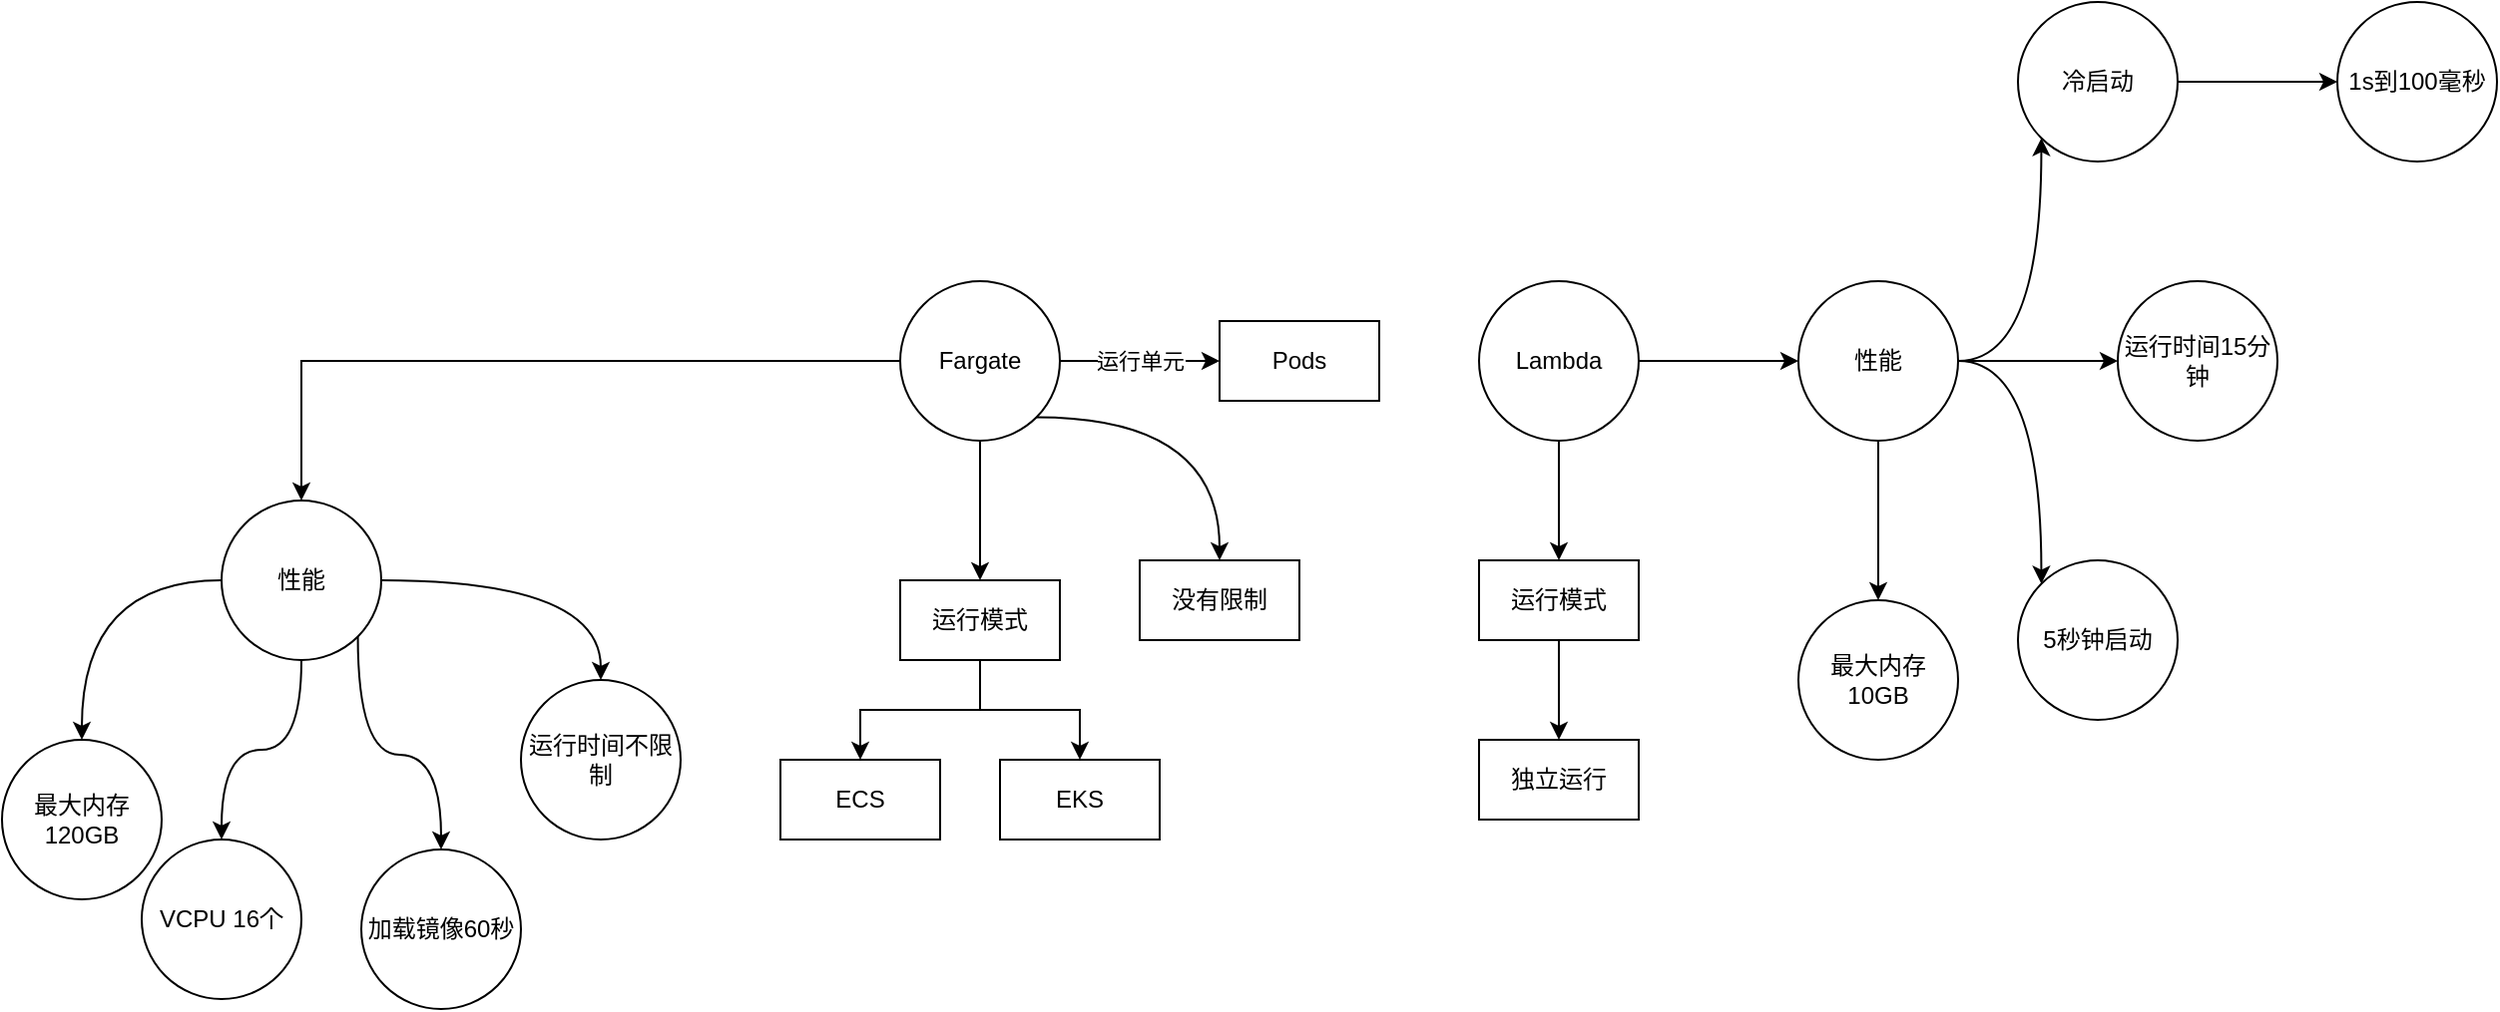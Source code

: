<mxfile version="21.6.8" type="github">
  <diagram name="第 1 页" id="3Qomf0ZwVqwUyz6eNNME">
    <mxGraphModel dx="1791" dy="1059" grid="1" gridSize="10" guides="1" tooltips="1" connect="1" arrows="1" fold="1" page="1" pageScale="1" pageWidth="827" pageHeight="1169" math="0" shadow="0">
      <root>
        <mxCell id="0" />
        <mxCell id="1" parent="0" />
        <mxCell id="0kSYCKuagn3ppkBqB00z-4" value="" style="edgeStyle=orthogonalEdgeStyle;rounded=0;orthogonalLoop=1;jettySize=auto;html=1;" edge="1" parent="1" source="0kSYCKuagn3ppkBqB00z-1" target="0kSYCKuagn3ppkBqB00z-3">
          <mxGeometry relative="1" as="geometry" />
        </mxCell>
        <mxCell id="0kSYCKuagn3ppkBqB00z-15" value="运行单元" style="edgeStyle=orthogonalEdgeStyle;rounded=0;orthogonalLoop=1;jettySize=auto;html=1;entryX=0;entryY=0.5;entryDx=0;entryDy=0;" edge="1" parent="1" source="0kSYCKuagn3ppkBqB00z-1" target="0kSYCKuagn3ppkBqB00z-14">
          <mxGeometry relative="1" as="geometry" />
        </mxCell>
        <mxCell id="0kSYCKuagn3ppkBqB00z-17" style="edgeStyle=orthogonalEdgeStyle;rounded=0;orthogonalLoop=1;jettySize=auto;html=1;exitX=1;exitY=1;exitDx=0;exitDy=0;curved=1;" edge="1" parent="1" source="0kSYCKuagn3ppkBqB00z-1" target="0kSYCKuagn3ppkBqB00z-16">
          <mxGeometry relative="1" as="geometry" />
        </mxCell>
        <mxCell id="0kSYCKuagn3ppkBqB00z-34" style="edgeStyle=orthogonalEdgeStyle;rounded=0;orthogonalLoop=1;jettySize=auto;html=1;" edge="1" parent="1" source="0kSYCKuagn3ppkBqB00z-1" target="0kSYCKuagn3ppkBqB00z-30">
          <mxGeometry relative="1" as="geometry" />
        </mxCell>
        <mxCell id="0kSYCKuagn3ppkBqB00z-1" value="Fargate" style="ellipse;whiteSpace=wrap;html=1;" vertex="1" parent="1">
          <mxGeometry x="260" y="260" width="80" height="80" as="geometry" />
        </mxCell>
        <mxCell id="0kSYCKuagn3ppkBqB00z-11" value="" style="edgeStyle=orthogonalEdgeStyle;rounded=0;orthogonalLoop=1;jettySize=auto;html=1;" edge="1" parent="1" source="0kSYCKuagn3ppkBqB00z-2" target="0kSYCKuagn3ppkBqB00z-10">
          <mxGeometry relative="1" as="geometry" />
        </mxCell>
        <mxCell id="0kSYCKuagn3ppkBqB00z-20" value="" style="edgeStyle=orthogonalEdgeStyle;rounded=0;orthogonalLoop=1;jettySize=auto;html=1;" edge="1" parent="1" source="0kSYCKuagn3ppkBqB00z-2" target="0kSYCKuagn3ppkBqB00z-19">
          <mxGeometry relative="1" as="geometry" />
        </mxCell>
        <mxCell id="0kSYCKuagn3ppkBqB00z-2" value="Lambda" style="ellipse;whiteSpace=wrap;html=1;" vertex="1" parent="1">
          <mxGeometry x="550" y="260" width="80" height="80" as="geometry" />
        </mxCell>
        <mxCell id="0kSYCKuagn3ppkBqB00z-7" style="edgeStyle=orthogonalEdgeStyle;rounded=0;orthogonalLoop=1;jettySize=auto;html=1;" edge="1" parent="1" source="0kSYCKuagn3ppkBqB00z-3" target="0kSYCKuagn3ppkBqB00z-5">
          <mxGeometry relative="1" as="geometry" />
        </mxCell>
        <mxCell id="0kSYCKuagn3ppkBqB00z-9" style="edgeStyle=orthogonalEdgeStyle;rounded=0;orthogonalLoop=1;jettySize=auto;html=1;entryX=0.5;entryY=0;entryDx=0;entryDy=0;" edge="1" parent="1" source="0kSYCKuagn3ppkBqB00z-3" target="0kSYCKuagn3ppkBqB00z-6">
          <mxGeometry relative="1" as="geometry" />
        </mxCell>
        <mxCell id="0kSYCKuagn3ppkBqB00z-3" value="运行模式" style="whiteSpace=wrap;html=1;" vertex="1" parent="1">
          <mxGeometry x="260" y="410" width="80" height="40" as="geometry" />
        </mxCell>
        <mxCell id="0kSYCKuagn3ppkBqB00z-5" value="ECS" style="whiteSpace=wrap;html=1;" vertex="1" parent="1">
          <mxGeometry x="200" y="500" width="80" height="40" as="geometry" />
        </mxCell>
        <mxCell id="0kSYCKuagn3ppkBqB00z-6" value="EKS" style="whiteSpace=wrap;html=1;" vertex="1" parent="1">
          <mxGeometry x="310" y="500" width="80" height="40" as="geometry" />
        </mxCell>
        <mxCell id="0kSYCKuagn3ppkBqB00z-13" value="" style="edgeStyle=orthogonalEdgeStyle;rounded=0;orthogonalLoop=1;jettySize=auto;html=1;" edge="1" parent="1" source="0kSYCKuagn3ppkBqB00z-10" target="0kSYCKuagn3ppkBqB00z-12">
          <mxGeometry relative="1" as="geometry" />
        </mxCell>
        <mxCell id="0kSYCKuagn3ppkBqB00z-10" value="运行模式" style="whiteSpace=wrap;html=1;" vertex="1" parent="1">
          <mxGeometry x="550" y="400" width="80" height="40" as="geometry" />
        </mxCell>
        <mxCell id="0kSYCKuagn3ppkBqB00z-12" value="独立运行" style="whiteSpace=wrap;html=1;" vertex="1" parent="1">
          <mxGeometry x="550" y="490" width="80" height="40" as="geometry" />
        </mxCell>
        <mxCell id="0kSYCKuagn3ppkBqB00z-14" value="Pods" style="whiteSpace=wrap;html=1;" vertex="1" parent="1">
          <mxGeometry x="420" y="280" width="80" height="40" as="geometry" />
        </mxCell>
        <mxCell id="0kSYCKuagn3ppkBqB00z-16" value="没有限制" style="whiteSpace=wrap;html=1;" vertex="1" parent="1">
          <mxGeometry x="380" y="400" width="80" height="40" as="geometry" />
        </mxCell>
        <mxCell id="0kSYCKuagn3ppkBqB00z-22" value="" style="edgeStyle=orthogonalEdgeStyle;rounded=0;orthogonalLoop=1;jettySize=auto;html=1;" edge="1" parent="1" source="0kSYCKuagn3ppkBqB00z-19" target="0kSYCKuagn3ppkBqB00z-21">
          <mxGeometry relative="1" as="geometry" />
        </mxCell>
        <mxCell id="0kSYCKuagn3ppkBqB00z-24" value="" style="edgeStyle=orthogonalEdgeStyle;rounded=0;orthogonalLoop=1;jettySize=auto;html=1;" edge="1" parent="1" source="0kSYCKuagn3ppkBqB00z-19" target="0kSYCKuagn3ppkBqB00z-23">
          <mxGeometry relative="1" as="geometry" />
        </mxCell>
        <mxCell id="0kSYCKuagn3ppkBqB00z-26" style="edgeStyle=orthogonalEdgeStyle;rounded=0;orthogonalLoop=1;jettySize=auto;html=1;entryX=0;entryY=0;entryDx=0;entryDy=0;curved=1;" edge="1" parent="1" source="0kSYCKuagn3ppkBqB00z-19" target="0kSYCKuagn3ppkBqB00z-25">
          <mxGeometry relative="1" as="geometry" />
        </mxCell>
        <mxCell id="0kSYCKuagn3ppkBqB00z-38" style="edgeStyle=orthogonalEdgeStyle;rounded=0;orthogonalLoop=1;jettySize=auto;html=1;entryX=0;entryY=1;entryDx=0;entryDy=0;curved=1;" edge="1" parent="1" source="0kSYCKuagn3ppkBqB00z-19" target="0kSYCKuagn3ppkBqB00z-37">
          <mxGeometry relative="1" as="geometry" />
        </mxCell>
        <mxCell id="0kSYCKuagn3ppkBqB00z-19" value="性能&lt;br&gt;" style="ellipse;whiteSpace=wrap;html=1;" vertex="1" parent="1">
          <mxGeometry x="710" y="260" width="80" height="80" as="geometry" />
        </mxCell>
        <mxCell id="0kSYCKuagn3ppkBqB00z-21" value="最大内存10GB" style="ellipse;whiteSpace=wrap;html=1;" vertex="1" parent="1">
          <mxGeometry x="710" y="420" width="80" height="80" as="geometry" />
        </mxCell>
        <mxCell id="0kSYCKuagn3ppkBqB00z-23" value="运行时间15分钟" style="ellipse;whiteSpace=wrap;html=1;" vertex="1" parent="1">
          <mxGeometry x="870" y="260" width="80" height="80" as="geometry" />
        </mxCell>
        <mxCell id="0kSYCKuagn3ppkBqB00z-25" value="5秒钟启动" style="ellipse;whiteSpace=wrap;html=1;" vertex="1" parent="1">
          <mxGeometry x="820" y="400" width="80" height="80" as="geometry" />
        </mxCell>
        <mxCell id="0kSYCKuagn3ppkBqB00z-27" value="" style="edgeStyle=orthogonalEdgeStyle;rounded=0;orthogonalLoop=1;jettySize=auto;html=1;curved=1;" edge="1" parent="1" source="0kSYCKuagn3ppkBqB00z-30" target="0kSYCKuagn3ppkBqB00z-31">
          <mxGeometry relative="1" as="geometry" />
        </mxCell>
        <mxCell id="0kSYCKuagn3ppkBqB00z-28" value="" style="edgeStyle=orthogonalEdgeStyle;rounded=0;orthogonalLoop=1;jettySize=auto;html=1;curved=1;" edge="1" parent="1" source="0kSYCKuagn3ppkBqB00z-30" target="0kSYCKuagn3ppkBqB00z-32">
          <mxGeometry relative="1" as="geometry" />
        </mxCell>
        <mxCell id="0kSYCKuagn3ppkBqB00z-29" style="edgeStyle=orthogonalEdgeStyle;rounded=0;orthogonalLoop=1;jettySize=auto;html=1;entryX=0.5;entryY=0;entryDx=0;entryDy=0;curved=1;" edge="1" parent="1" source="0kSYCKuagn3ppkBqB00z-30" target="0kSYCKuagn3ppkBqB00z-33">
          <mxGeometry relative="1" as="geometry" />
        </mxCell>
        <mxCell id="0kSYCKuagn3ppkBqB00z-36" style="edgeStyle=orthogonalEdgeStyle;rounded=0;orthogonalLoop=1;jettySize=auto;html=1;exitX=1;exitY=1;exitDx=0;exitDy=0;curved=1;" edge="1" parent="1" source="0kSYCKuagn3ppkBqB00z-30" target="0kSYCKuagn3ppkBqB00z-35">
          <mxGeometry relative="1" as="geometry" />
        </mxCell>
        <mxCell id="0kSYCKuagn3ppkBqB00z-30" value="性能&lt;br&gt;" style="ellipse;whiteSpace=wrap;html=1;" vertex="1" parent="1">
          <mxGeometry x="-80" y="370" width="80" height="80" as="geometry" />
        </mxCell>
        <mxCell id="0kSYCKuagn3ppkBqB00z-31" value="最大内存120GB" style="ellipse;whiteSpace=wrap;html=1;" vertex="1" parent="1">
          <mxGeometry x="-190" y="490" width="80" height="80" as="geometry" />
        </mxCell>
        <mxCell id="0kSYCKuagn3ppkBqB00z-32" value="运行时间不限制" style="ellipse;whiteSpace=wrap;html=1;" vertex="1" parent="1">
          <mxGeometry x="70" y="460" width="80" height="80" as="geometry" />
        </mxCell>
        <mxCell id="0kSYCKuagn3ppkBqB00z-33" value="VCPU 16个" style="ellipse;whiteSpace=wrap;html=1;" vertex="1" parent="1">
          <mxGeometry x="-120" y="540" width="80" height="80" as="geometry" />
        </mxCell>
        <mxCell id="0kSYCKuagn3ppkBqB00z-35" value="加载镜像60秒" style="ellipse;whiteSpace=wrap;html=1;" vertex="1" parent="1">
          <mxGeometry x="-10" y="545" width="80" height="80" as="geometry" />
        </mxCell>
        <mxCell id="0kSYCKuagn3ppkBqB00z-40" value="" style="edgeStyle=orthogonalEdgeStyle;rounded=0;orthogonalLoop=1;jettySize=auto;html=1;" edge="1" parent="1" source="0kSYCKuagn3ppkBqB00z-37" target="0kSYCKuagn3ppkBqB00z-39">
          <mxGeometry relative="1" as="geometry" />
        </mxCell>
        <mxCell id="0kSYCKuagn3ppkBqB00z-37" value="冷启动" style="ellipse;whiteSpace=wrap;html=1;" vertex="1" parent="1">
          <mxGeometry x="820" y="120" width="80" height="80" as="geometry" />
        </mxCell>
        <mxCell id="0kSYCKuagn3ppkBqB00z-39" value="1s到100毫秒" style="ellipse;whiteSpace=wrap;html=1;" vertex="1" parent="1">
          <mxGeometry x="980" y="120" width="80" height="80" as="geometry" />
        </mxCell>
      </root>
    </mxGraphModel>
  </diagram>
</mxfile>
